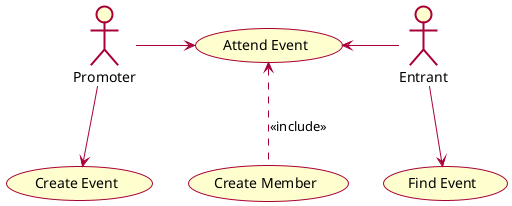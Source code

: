 @startuml Swarm (Enjambre)

' =================================== TWEAKS ===================================
skin rose
skinparam classFontName Calibri
skinparam shadowing false
' ------------------------------------------------------------------------------

actor Promoter
actor Entrant

Promoter --> (Create Event)
Promoter -> (Attend Event)

Entrant --> (Find Event)
(Attend Event) <- Entrant

(Attend Event) <.. (Create Member)  : <<include>>

@enduml